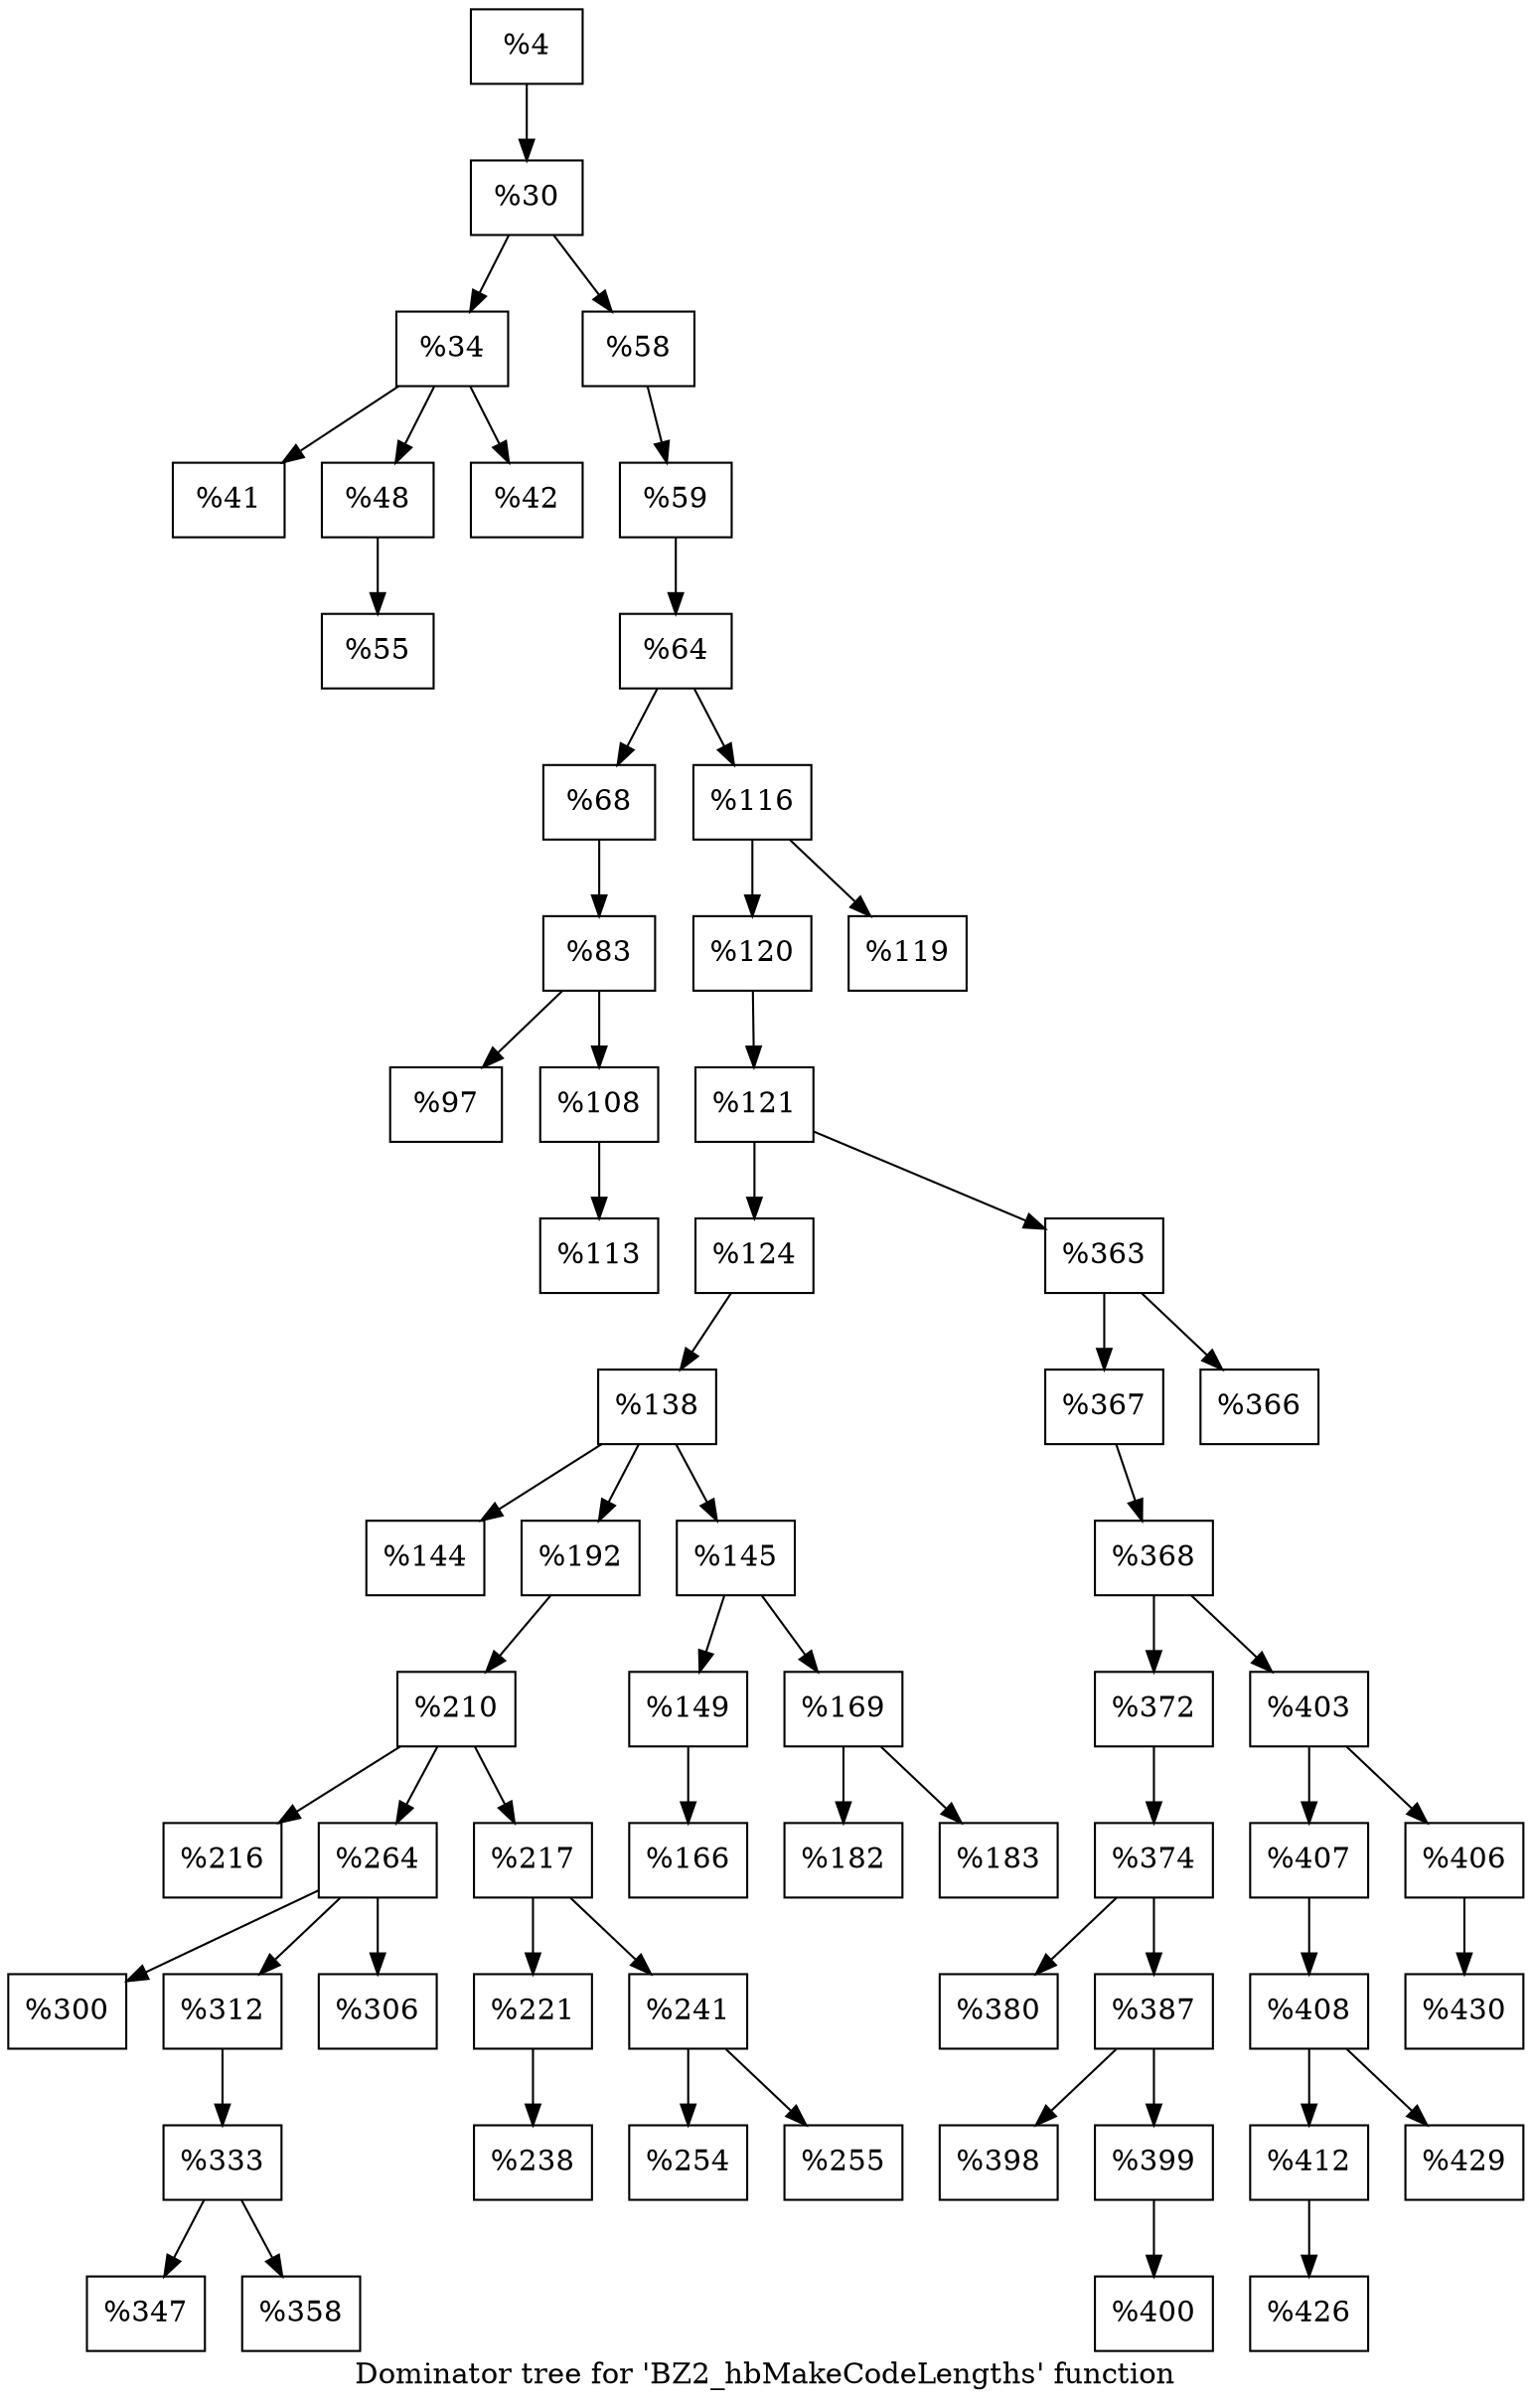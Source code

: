 digraph "Dominator tree for 'BZ2_hbMakeCodeLengths' function" {
	label="Dominator tree for 'BZ2_hbMakeCodeLengths' function";

	Node0x2188100 [shape=record,label="{%4}"];
	Node0x2188100 -> Node0x218f0b0;
	Node0x218f0b0 [shape=record,label="{%30}"];
	Node0x218f0b0 -> Node0x2188690;
	Node0x218f0b0 -> Node0x1f8e460;
	Node0x2188690 [shape=record,label="{%34}"];
	Node0x2188690 -> Node0x21c0060;
	Node0x2188690 -> Node0x20d0fb0;
	Node0x2188690 -> Node0x2190380;
	Node0x21c0060 [shape=record,label="{%41}"];
	Node0x20d0fb0 [shape=record,label="{%48}"];
	Node0x20d0fb0 -> Node0x20b3030;
	Node0x20b3030 [shape=record,label="{%55}"];
	Node0x2190380 [shape=record,label="{%42}"];
	Node0x1f8e460 [shape=record,label="{%58}"];
	Node0x1f8e460 -> Node0x1fb7470;
	Node0x1fb7470 [shape=record,label="{%59}"];
	Node0x1fb7470 -> Node0x1fc00c0;
	Node0x1fc00c0 [shape=record,label="{%64}"];
	Node0x1fc00c0 -> Node0x2201bd0;
	Node0x1fc00c0 -> Node0x1fb2b30;
	Node0x2201bd0 [shape=record,label="{%68}"];
	Node0x2201bd0 -> Node0x221e050;
	Node0x221e050 [shape=record,label="{%83}"];
	Node0x221e050 -> Node0x2193e20;
	Node0x221e050 -> Node0x217e340;
	Node0x2193e20 [shape=record,label="{%97}"];
	Node0x217e340 [shape=record,label="{%108}"];
	Node0x217e340 -> Node0x2169130;
	Node0x2169130 [shape=record,label="{%113}"];
	Node0x1fb2b30 [shape=record,label="{%116}"];
	Node0x1fb2b30 -> Node0x221d860;
	Node0x1fb2b30 -> Node0x210e4e0;
	Node0x221d860 [shape=record,label="{%120}"];
	Node0x221d860 -> Node0x21eea10;
	Node0x21eea10 [shape=record,label="{%121}"];
	Node0x21eea10 -> Node0x211fa80;
	Node0x21eea10 -> Node0x216c690;
	Node0x211fa80 [shape=record,label="{%124}"];
	Node0x211fa80 -> Node0x2187c20;
	Node0x2187c20 [shape=record,label="{%138}"];
	Node0x2187c20 -> Node0x214b8c0;
	Node0x2187c20 -> Node0x211d390;
	Node0x2187c20 -> Node0x216c540;
	Node0x214b8c0 [shape=record,label="{%144}"];
	Node0x211d390 [shape=record,label="{%192}"];
	Node0x211d390 -> Node0x217ec20;
	Node0x217ec20 [shape=record,label="{%210}"];
	Node0x217ec20 -> Node0x1fbb3e0;
	Node0x217ec20 -> Node0x2223930;
	Node0x217ec20 -> Node0x2120160;
	Node0x1fbb3e0 [shape=record,label="{%216}"];
	Node0x2223930 [shape=record,label="{%264}"];
	Node0x2223930 -> Node0x2214610;
	Node0x2223930 -> Node0x1fc34e0;
	Node0x2223930 -> Node0x2198cd0;
	Node0x2214610 [shape=record,label="{%300}"];
	Node0x1fc34e0 [shape=record,label="{%312}"];
	Node0x1fc34e0 -> Node0x20bd6e0;
	Node0x20bd6e0 [shape=record,label="{%333}"];
	Node0x20bd6e0 -> Node0x1f8ca50;
	Node0x20bd6e0 -> Node0x1fb2360;
	Node0x1f8ca50 [shape=record,label="{%347}"];
	Node0x1fb2360 [shape=record,label="{%358}"];
	Node0x2198cd0 [shape=record,label="{%306}"];
	Node0x2120160 [shape=record,label="{%217}"];
	Node0x2120160 -> Node0x2186ad0;
	Node0x2120160 -> Node0x21edc30;
	Node0x2186ad0 [shape=record,label="{%221}"];
	Node0x2186ad0 -> Node0x2201910;
	Node0x2201910 [shape=record,label="{%238}"];
	Node0x21edc30 [shape=record,label="{%241}"];
	Node0x21edc30 -> Node0x218f8a0;
	Node0x21edc30 -> Node0x21887c0;
	Node0x218f8a0 [shape=record,label="{%254}"];
	Node0x21887c0 [shape=record,label="{%255}"];
	Node0x216c540 [shape=record,label="{%145}"];
	Node0x216c540 -> Node0x218af30;
	Node0x216c540 -> Node0x1edb5e0;
	Node0x218af30 [shape=record,label="{%149}"];
	Node0x218af30 -> Node0x219aa80;
	Node0x219aa80 [shape=record,label="{%166}"];
	Node0x1edb5e0 [shape=record,label="{%169}"];
	Node0x1edb5e0 -> Node0x2107e20;
	Node0x1edb5e0 -> Node0x2188f60;
	Node0x2107e20 [shape=record,label="{%182}"];
	Node0x2188f60 [shape=record,label="{%183}"];
	Node0x216c690 [shape=record,label="{%363}"];
	Node0x216c690 -> Node0x1eee330;
	Node0x216c690 -> Node0x1ef0640;
	Node0x1eee330 [shape=record,label="{%367}"];
	Node0x1eee330 -> Node0x1fc0970;
	Node0x1fc0970 [shape=record,label="{%368}"];
	Node0x1fc0970 -> Node0x2198670;
	Node0x1fc0970 -> Node0x1fcc890;
	Node0x2198670 [shape=record,label="{%372}"];
	Node0x2198670 -> Node0x21fd9f0;
	Node0x21fd9f0 [shape=record,label="{%374}"];
	Node0x21fd9f0 -> Node0x20bce10;
	Node0x21fd9f0 -> Node0x218a1a0;
	Node0x20bce10 [shape=record,label="{%380}"];
	Node0x218a1a0 [shape=record,label="{%387}"];
	Node0x218a1a0 -> Node0x1f32b80;
	Node0x218a1a0 -> Node0x214df30;
	Node0x1f32b80 [shape=record,label="{%398}"];
	Node0x214df30 [shape=record,label="{%399}"];
	Node0x214df30 -> Node0x2164e10;
	Node0x2164e10 [shape=record,label="{%400}"];
	Node0x1fcc890 [shape=record,label="{%403}"];
	Node0x1fcc890 -> Node0x218df70;
	Node0x1fcc890 -> Node0x2215ae0;
	Node0x218df70 [shape=record,label="{%407}"];
	Node0x218df70 -> Node0x2197190;
	Node0x2197190 [shape=record,label="{%408}"];
	Node0x2197190 -> Node0x21970c0;
	Node0x2197190 -> Node0x1f92130;
	Node0x21970c0 [shape=record,label="{%412}"];
	Node0x21970c0 -> Node0x219b740;
	Node0x219b740 [shape=record,label="{%426}"];
	Node0x1f92130 [shape=record,label="{%429}"];
	Node0x2215ae0 [shape=record,label="{%406}"];
	Node0x2215ae0 -> Node0x1f8b040;
	Node0x1f8b040 [shape=record,label="{%430}"];
	Node0x1ef0640 [shape=record,label="{%366}"];
	Node0x210e4e0 [shape=record,label="{%119}"];
}
